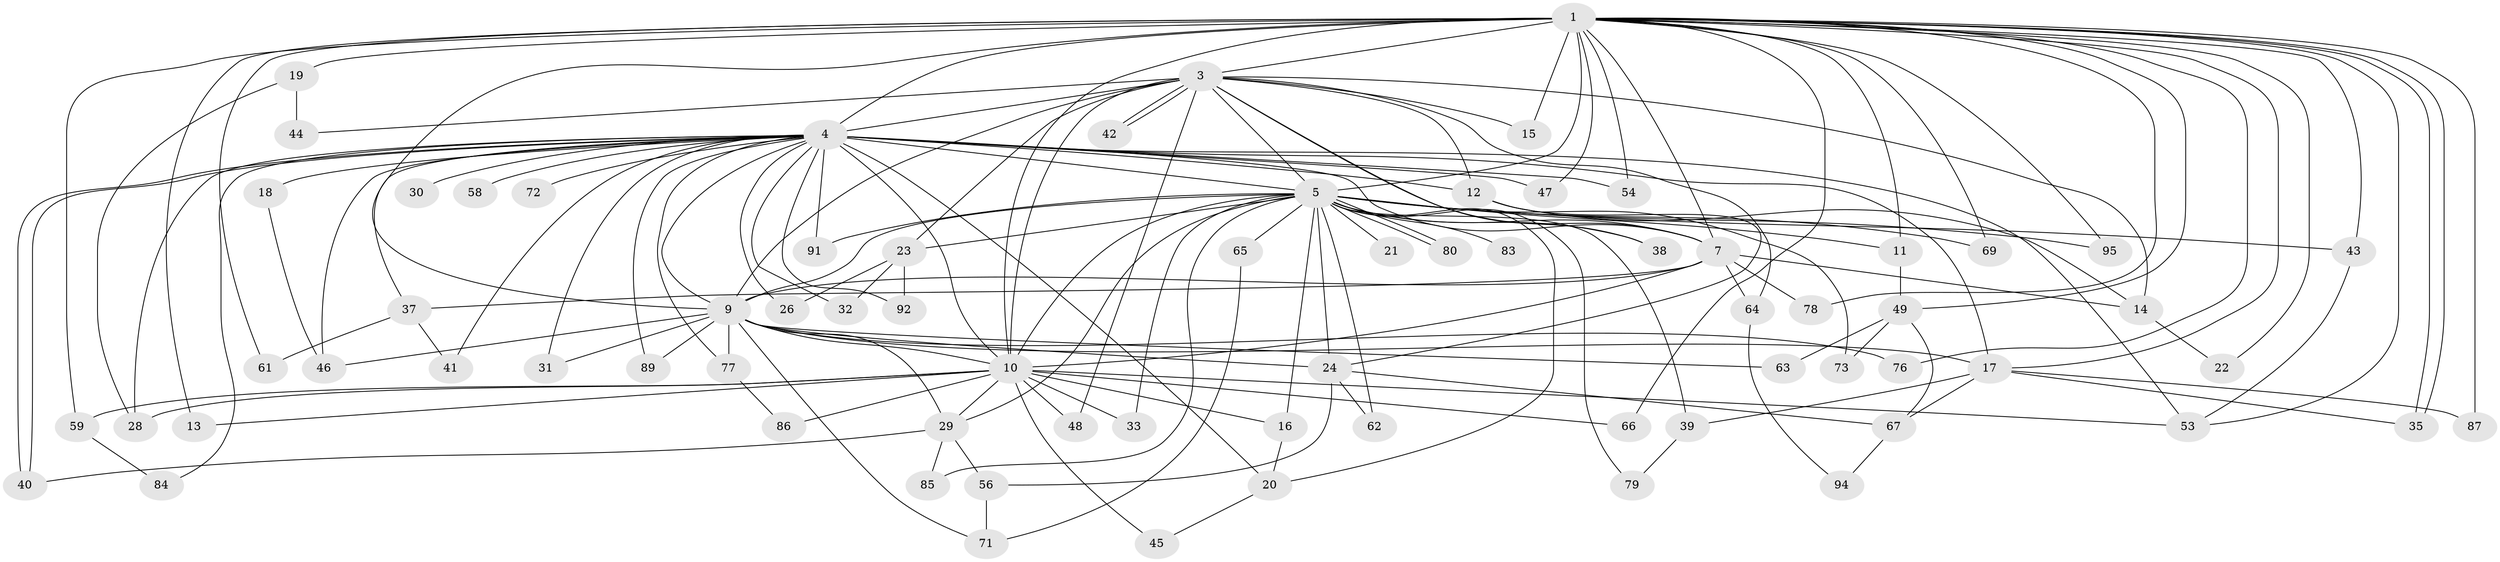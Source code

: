 // original degree distribution, {18: 0.010416666666666666, 22: 0.020833333333333332, 20: 0.03125, 16: 0.010416666666666666, 33: 0.010416666666666666, 14: 0.010416666666666666, 23: 0.010416666666666666, 3: 0.2604166666666667, 4: 0.0625, 2: 0.5208333333333334, 6: 0.020833333333333332, 5: 0.03125}
// Generated by graph-tools (version 1.1) at 2025/10/02/27/25 16:10:59]
// undirected, 73 vertices, 158 edges
graph export_dot {
graph [start="1"]
  node [color=gray90,style=filled];
  1 [super="+2"];
  3 [super="+75"];
  4 [super="+6"];
  5 [super="+8"];
  7 [super="+36"];
  9 [super="+55"];
  10 [super="+25"];
  11;
  12 [super="+27"];
  13;
  14;
  15;
  16;
  17 [super="+50"];
  18 [super="+74"];
  19;
  20 [super="+93"];
  21;
  22;
  23 [super="+34"];
  24 [super="+68"];
  26;
  28 [super="+70"];
  29 [super="+52"];
  30;
  31;
  32;
  33;
  35 [super="+60"];
  37;
  38;
  39;
  40 [super="+81"];
  41;
  42;
  43 [super="+57"];
  44;
  45;
  46;
  47 [super="+51"];
  48;
  49;
  53 [super="+82"];
  54;
  56;
  58;
  59;
  61;
  62;
  63;
  64;
  65 [super="+88"];
  66;
  67 [super="+90"];
  69;
  71 [super="+96"];
  72;
  73;
  76;
  77;
  78;
  79;
  80;
  83;
  84;
  85;
  86;
  87;
  89;
  91;
  92;
  94;
  95;
  1 -- 3 [weight=2];
  1 -- 4 [weight=4];
  1 -- 5 [weight=4];
  1 -- 7 [weight=2];
  1 -- 9 [weight=2];
  1 -- 10 [weight=2];
  1 -- 19 [weight=2];
  1 -- 35;
  1 -- 35;
  1 -- 49;
  1 -- 53;
  1 -- 54;
  1 -- 59;
  1 -- 61;
  1 -- 87;
  1 -- 66;
  1 -- 11;
  1 -- 69;
  1 -- 13;
  1 -- 76;
  1 -- 15;
  1 -- 78;
  1 -- 17;
  1 -- 22;
  1 -- 95;
  1 -- 43;
  1 -- 47;
  3 -- 4 [weight=3];
  3 -- 5 [weight=2];
  3 -- 7;
  3 -- 9;
  3 -- 10;
  3 -- 12;
  3 -- 14;
  3 -- 15;
  3 -- 23;
  3 -- 38;
  3 -- 42;
  3 -- 42;
  3 -- 44;
  3 -- 48;
  3 -- 64;
  4 -- 5 [weight=4];
  4 -- 7 [weight=2];
  4 -- 9 [weight=3];
  4 -- 10 [weight=2];
  4 -- 18 [weight=2];
  4 -- 40;
  4 -- 40;
  4 -- 46;
  4 -- 58 [weight=2];
  4 -- 77;
  4 -- 91;
  4 -- 72;
  4 -- 12;
  4 -- 17;
  4 -- 20;
  4 -- 84;
  4 -- 89;
  4 -- 26;
  4 -- 28;
  4 -- 92;
  4 -- 30;
  4 -- 31;
  4 -- 32;
  4 -- 37;
  4 -- 41;
  4 -- 47;
  4 -- 53;
  4 -- 54;
  5 -- 7 [weight=2];
  5 -- 9 [weight=2];
  5 -- 10 [weight=3];
  5 -- 16;
  5 -- 21 [weight=2];
  5 -- 23;
  5 -- 38;
  5 -- 39;
  5 -- 79;
  5 -- 80;
  5 -- 80;
  5 -- 83 [weight=2];
  5 -- 91;
  5 -- 65 [weight=2];
  5 -- 69;
  5 -- 11;
  5 -- 73;
  5 -- 85;
  5 -- 24;
  5 -- 95;
  5 -- 33;
  5 -- 43;
  5 -- 62;
  5 -- 20;
  5 -- 29;
  7 -- 9 [weight=2];
  7 -- 10;
  7 -- 14;
  7 -- 37;
  7 -- 64;
  7 -- 78;
  9 -- 10;
  9 -- 24;
  9 -- 29;
  9 -- 31;
  9 -- 46;
  9 -- 63;
  9 -- 71;
  9 -- 77;
  9 -- 89;
  9 -- 76;
  9 -- 17;
  10 -- 13;
  10 -- 16;
  10 -- 29;
  10 -- 33;
  10 -- 45;
  10 -- 48;
  10 -- 59;
  10 -- 66;
  10 -- 86;
  10 -- 28;
  10 -- 53;
  11 -- 49;
  12 -- 24;
  12 -- 14;
  14 -- 22;
  16 -- 20;
  17 -- 39;
  17 -- 87;
  17 -- 67;
  17 -- 35;
  18 -- 46;
  19 -- 28;
  19 -- 44;
  20 -- 45;
  23 -- 26 [weight=2];
  23 -- 32;
  23 -- 92;
  24 -- 56;
  24 -- 62;
  24 -- 67;
  29 -- 85;
  29 -- 56;
  29 -- 40;
  37 -- 41;
  37 -- 61;
  39 -- 79;
  43 -- 53;
  49 -- 63;
  49 -- 67;
  49 -- 73;
  56 -- 71;
  59 -- 84;
  64 -- 94;
  65 -- 71;
  67 -- 94;
  77 -- 86;
}
